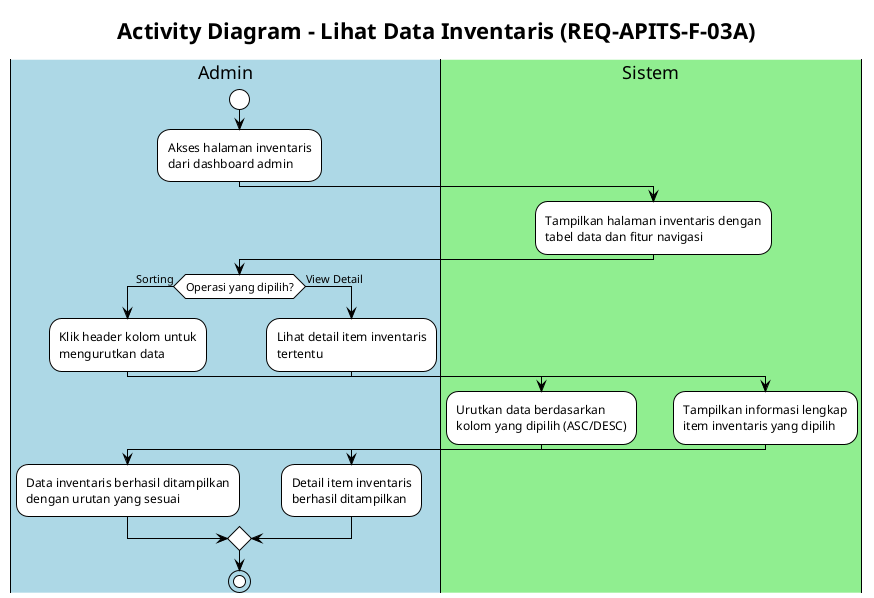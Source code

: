 @startuml Activity_Diagram_Lihat_Data_Inventaris
!theme plain
title Activity Diagram - Lihat Data Inventaris (REQ-APITS-F-03A)

|#LightBlue|Admin|
|#LightGreen|Sistem|
|Admin|
start
:Akses halaman inventaris
dari dashboard admin;

|Sistem|
:Tampilkan halaman inventaris dengan
tabel data dan fitur navigasi;

|Admin|
if (Operasi yang dipilih?) then (Sorting)
  :Klik header kolom untuk
  mengurutkan data;
  |Sistem|
  :Urutkan data berdasarkan
  kolom yang dipilih (ASC/DESC);
  |Admin|
  :Data inventaris berhasil ditampilkan
  dengan urutan yang sesuai;
else (View Detail)
  :Lihat detail item inventaris
  tertentu;
  |Sistem|
  :Tampilkan informasi lengkap
  item inventaris yang dipilih;
  |Admin|
  :Detail item inventaris
  berhasil ditampilkan;
endif

stop

@enduml